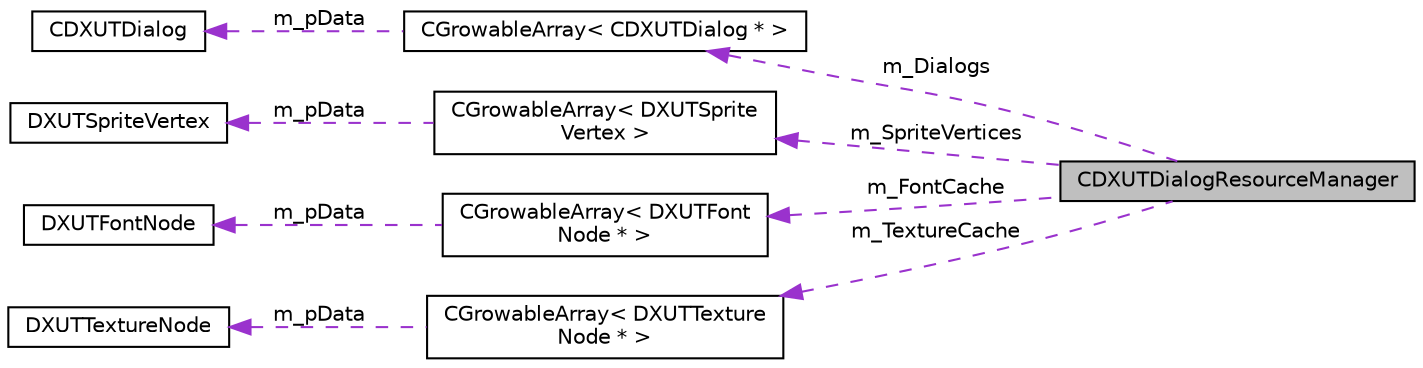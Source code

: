 digraph "CDXUTDialogResourceManager"
{
  edge [fontname="Helvetica",fontsize="10",labelfontname="Helvetica",labelfontsize="10"];
  node [fontname="Helvetica",fontsize="10",shape=record];
  rankdir="LR";
  Node1 [label="CDXUTDialogResourceManager",height=0.2,width=0.4,color="black", fillcolor="grey75", style="filled", fontcolor="black"];
  Node2 -> Node1 [dir="back",color="darkorchid3",fontsize="10",style="dashed",label=" m_Dialogs" ,fontname="Helvetica"];
  Node2 [label="CGrowableArray\< CDXUTDialog * \>",height=0.2,width=0.4,color="black", fillcolor="white", style="filled",URL="$class_c_growable_array.html"];
  Node3 -> Node2 [dir="back",color="darkorchid3",fontsize="10",style="dashed",label=" m_pData" ,fontname="Helvetica"];
  Node3 [label="CDXUTDialog",height=0.2,width=0.4,color="black", fillcolor="white", style="filled",URL="$class_c_d_x_u_t_dialog.html"];
  Node4 -> Node1 [dir="back",color="darkorchid3",fontsize="10",style="dashed",label=" m_SpriteVertices" ,fontname="Helvetica"];
  Node4 [label="CGrowableArray\< DXUTSprite\lVertex \>",height=0.2,width=0.4,color="black", fillcolor="white", style="filled",URL="$class_c_growable_array.html"];
  Node5 -> Node4 [dir="back",color="darkorchid3",fontsize="10",style="dashed",label=" m_pData" ,fontname="Helvetica"];
  Node5 [label="DXUTSpriteVertex",height=0.2,width=0.4,color="black", fillcolor="white", style="filled",URL="$struct_d_x_u_t_sprite_vertex.html"];
  Node6 -> Node1 [dir="back",color="darkorchid3",fontsize="10",style="dashed",label=" m_FontCache" ,fontname="Helvetica"];
  Node6 [label="CGrowableArray\< DXUTFont\lNode * \>",height=0.2,width=0.4,color="black", fillcolor="white", style="filled",URL="$class_c_growable_array.html"];
  Node7 -> Node6 [dir="back",color="darkorchid3",fontsize="10",style="dashed",label=" m_pData" ,fontname="Helvetica"];
  Node7 [label="DXUTFontNode",height=0.2,width=0.4,color="black", fillcolor="white", style="filled",URL="$struct_d_x_u_t_font_node.html"];
  Node8 -> Node1 [dir="back",color="darkorchid3",fontsize="10",style="dashed",label=" m_TextureCache" ,fontname="Helvetica"];
  Node8 [label="CGrowableArray\< DXUTTexture\lNode * \>",height=0.2,width=0.4,color="black", fillcolor="white", style="filled",URL="$class_c_growable_array.html"];
  Node9 -> Node8 [dir="back",color="darkorchid3",fontsize="10",style="dashed",label=" m_pData" ,fontname="Helvetica"];
  Node9 [label="DXUTTextureNode",height=0.2,width=0.4,color="black", fillcolor="white", style="filled",URL="$struct_d_x_u_t_texture_node.html"];
}
